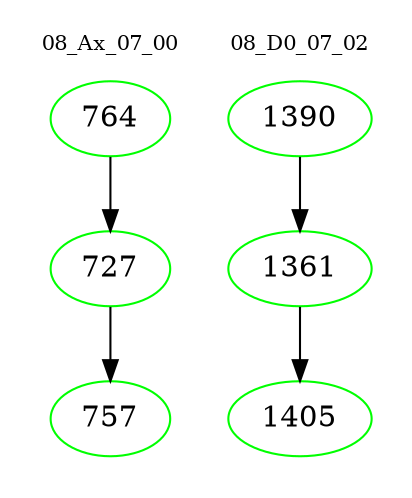 digraph{
subgraph cluster_0 {
color = white
label = "08_Ax_07_00";
fontsize=10;
T0_764 [label="764", color="green"]
T0_764 -> T0_727 [color="black"]
T0_727 [label="727", color="green"]
T0_727 -> T0_757 [color="black"]
T0_757 [label="757", color="green"]
}
subgraph cluster_1 {
color = white
label = "08_D0_07_02";
fontsize=10;
T1_1390 [label="1390", color="green"]
T1_1390 -> T1_1361 [color="black"]
T1_1361 [label="1361", color="green"]
T1_1361 -> T1_1405 [color="black"]
T1_1405 [label="1405", color="green"]
}
}

